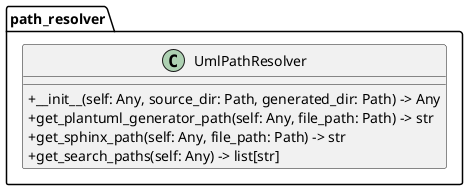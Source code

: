 @startuml
skinparam classAttributeIconSize 0

package "path_resolver" {
  class UmlPathResolver {
    +__init__(self: Any, source_dir: Path, generated_dir: Path) -> Any
    +get_plantuml_generator_path(self: Any, file_path: Path) -> str
    +get_sphinx_path(self: Any, file_path: Path) -> str
    +get_search_paths(self: Any) -> list[str]
  }
}

' Relationships
@enduml